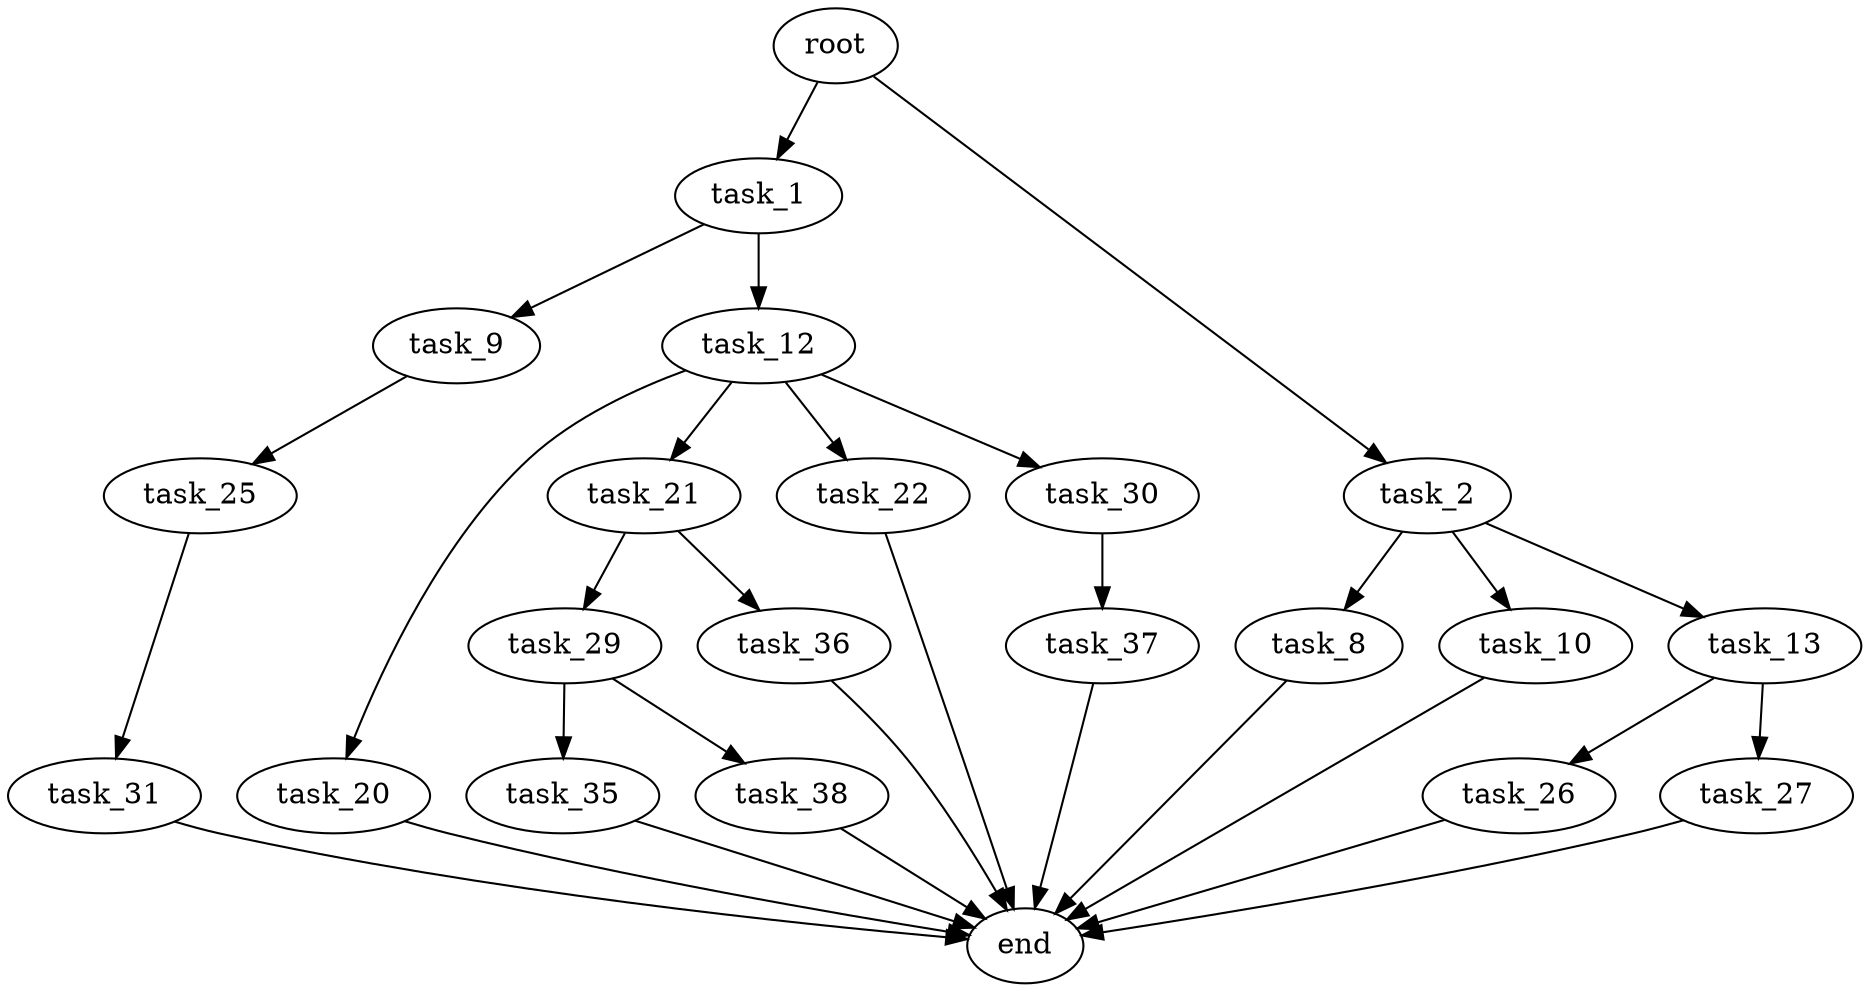 digraph G {
  root [size="0.000000"];
  task_1 [size="8589934592.000000"];
  task_2 [size="157630951821.000000"];
  task_9 [size="368293445632.000000"];
  task_12 [size="28991029248.000000"];
  task_8 [size="21103669598.000000"];
  task_10 [size="1767793907.000000"];
  task_13 [size="134217728000.000000"];
  end [size="0.000000"];
  task_25 [size="16837943619.000000"];
  task_20 [size="134217728000.000000"];
  task_21 [size="61548838639.000000"];
  task_22 [size="206961300773.000000"];
  task_30 [size="134217728000.000000"];
  task_26 [size="22687737677.000000"];
  task_27 [size="16471076889.000000"];
  task_29 [size="19268584222.000000"];
  task_36 [size="134217728000.000000"];
  task_31 [size="156844171956.000000"];
  task_35 [size="274890022056.000000"];
  task_38 [size="68719476736.000000"];
  task_37 [size="6864960018.000000"];

  root -> task_1 [size="1.000000"];
  root -> task_2 [size="1.000000"];
  task_1 -> task_9 [size="33554432.000000"];
  task_1 -> task_12 [size="33554432.000000"];
  task_2 -> task_8 [size="411041792.000000"];
  task_2 -> task_10 [size="411041792.000000"];
  task_2 -> task_13 [size="411041792.000000"];
  task_9 -> task_25 [size="411041792.000000"];
  task_12 -> task_20 [size="75497472.000000"];
  task_12 -> task_21 [size="75497472.000000"];
  task_12 -> task_22 [size="75497472.000000"];
  task_12 -> task_30 [size="75497472.000000"];
  task_8 -> end [size="1.000000"];
  task_10 -> end [size="1.000000"];
  task_13 -> task_26 [size="209715200.000000"];
  task_13 -> task_27 [size="209715200.000000"];
  task_25 -> task_31 [size="411041792.000000"];
  task_20 -> end [size="1.000000"];
  task_21 -> task_29 [size="75497472.000000"];
  task_21 -> task_36 [size="75497472.000000"];
  task_22 -> end [size="1.000000"];
  task_30 -> task_37 [size="209715200.000000"];
  task_26 -> end [size="1.000000"];
  task_27 -> end [size="1.000000"];
  task_29 -> task_35 [size="411041792.000000"];
  task_29 -> task_38 [size="411041792.000000"];
  task_36 -> end [size="1.000000"];
  task_31 -> end [size="1.000000"];
  task_35 -> end [size="1.000000"];
  task_38 -> end [size="1.000000"];
  task_37 -> end [size="1.000000"];
}
